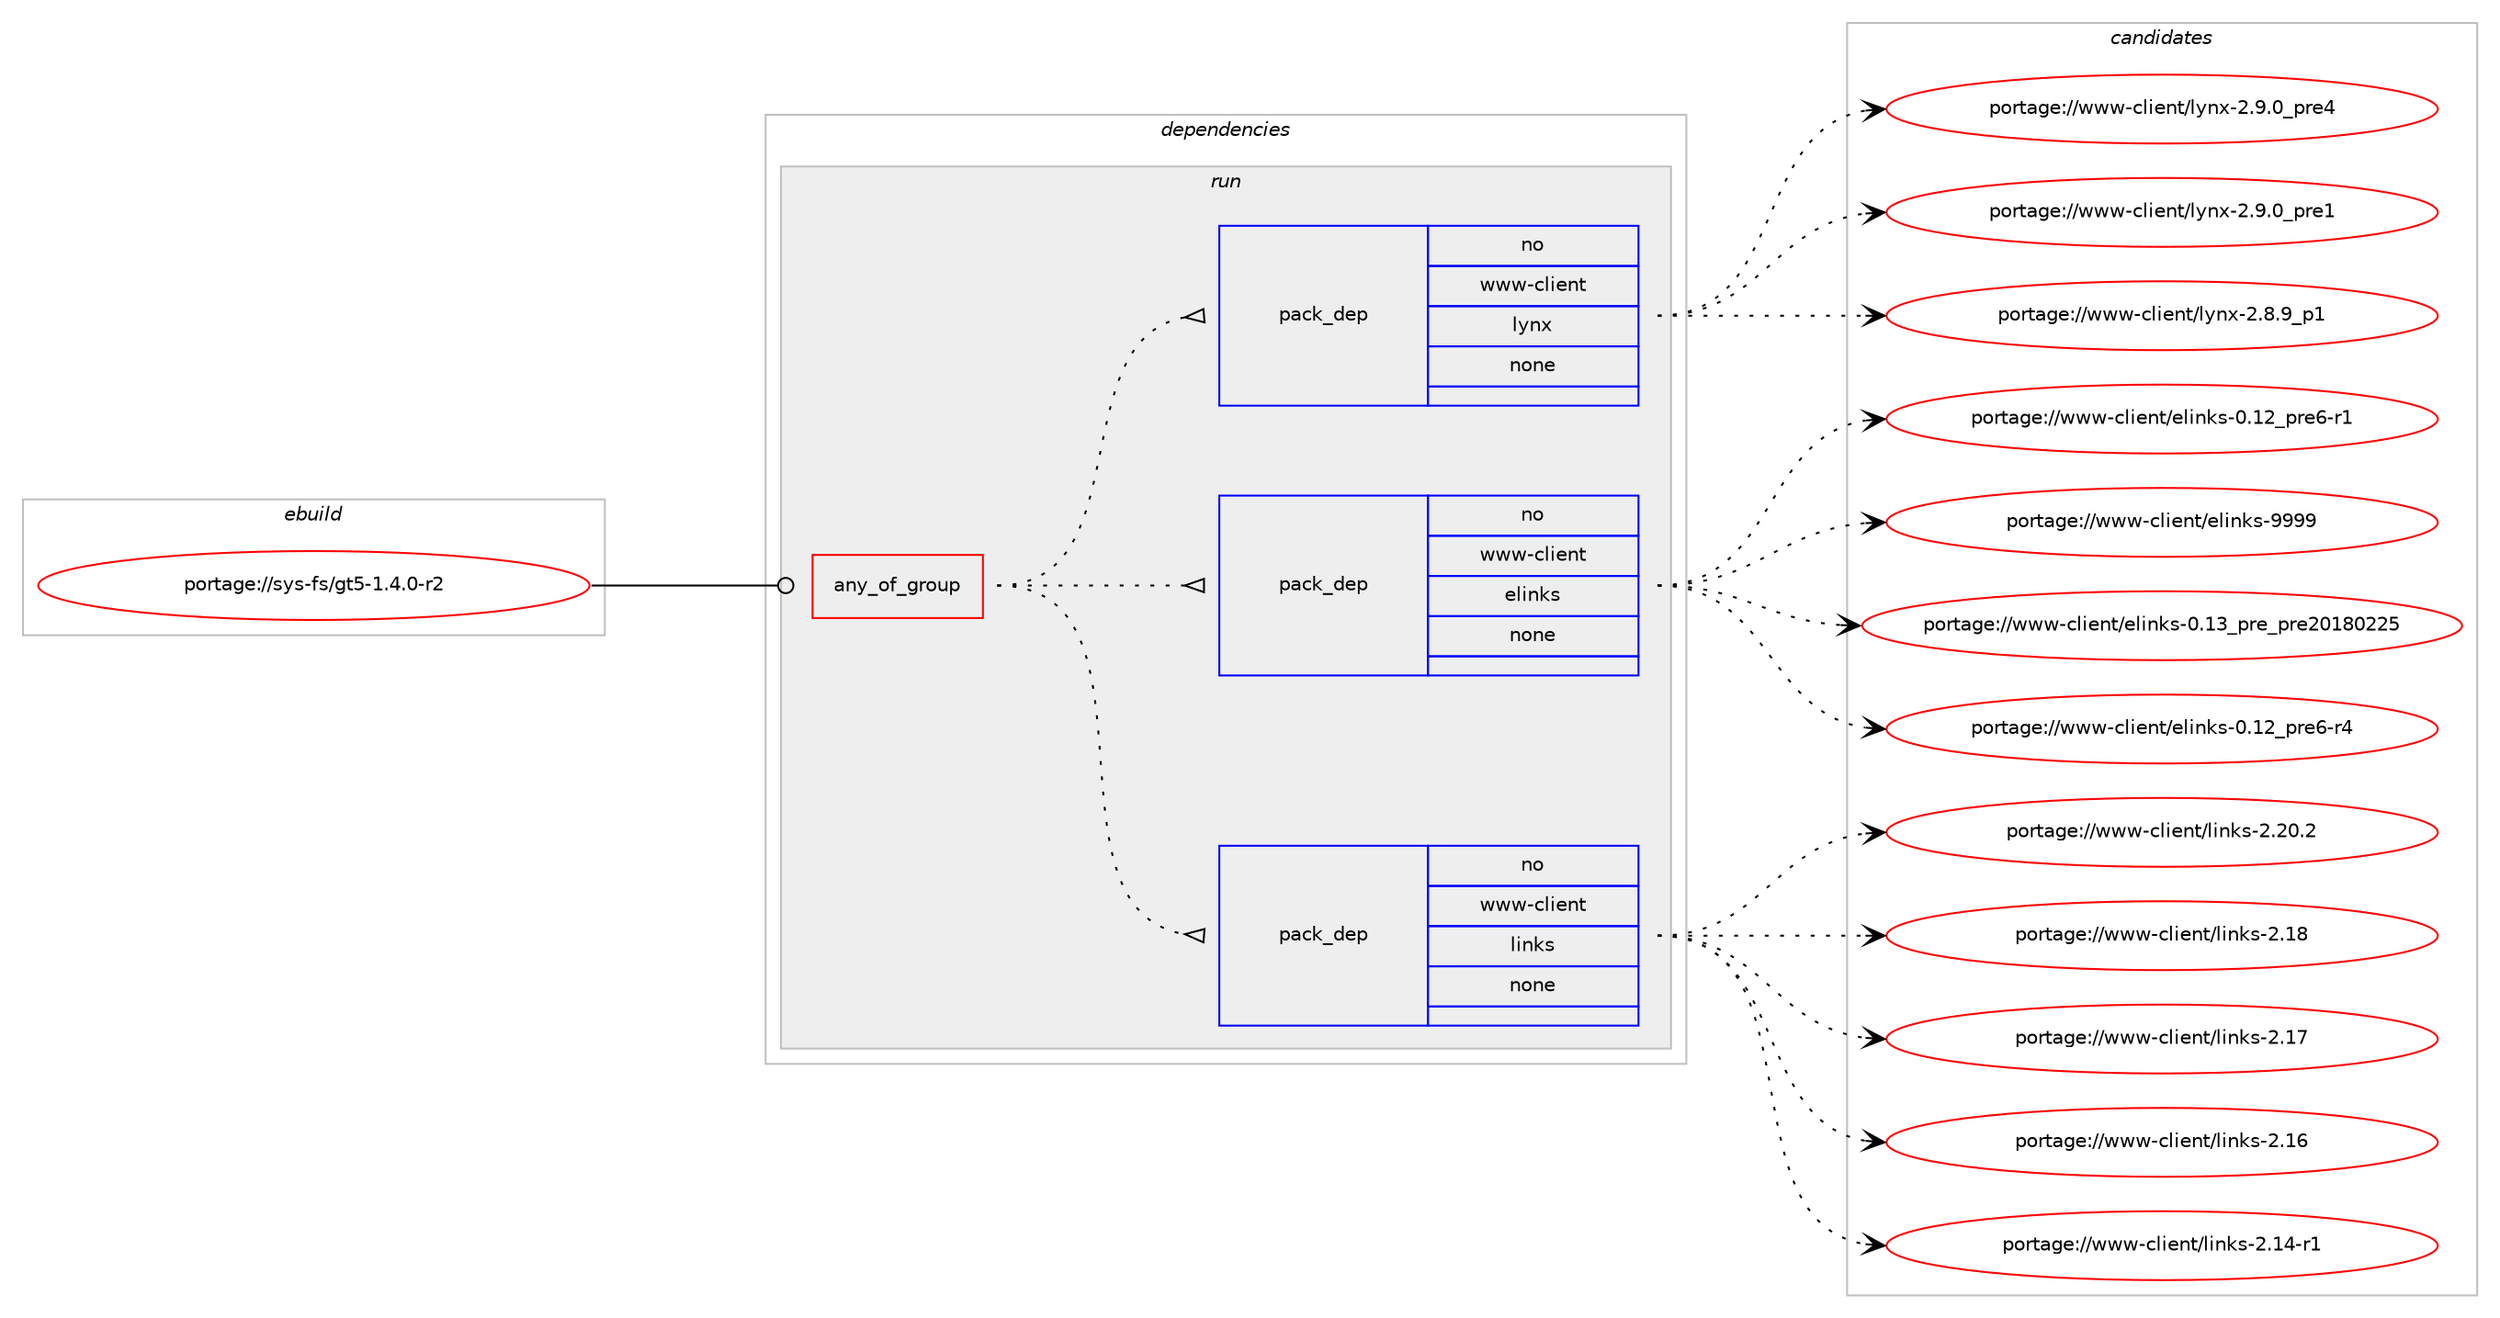 digraph prolog {

# *************
# Graph options
# *************

newrank=true;
concentrate=true;
compound=true;
graph [rankdir=LR,fontname=Helvetica,fontsize=10,ranksep=1.5];#, ranksep=2.5, nodesep=0.2];
edge  [arrowhead=vee];
node  [fontname=Helvetica,fontsize=10];

# **********
# The ebuild
# **********

subgraph cluster_leftcol {
color=gray;
rank=same;
label=<<i>ebuild</i>>;
id [label="portage://sys-fs/gt5-1.4.0-r2", color=red, width=4, href="../sys-fs/gt5-1.4.0-r2.svg"];
}

# ****************
# The dependencies
# ****************

subgraph cluster_midcol {
color=gray;
label=<<i>dependencies</i>>;
subgraph cluster_compile {
fillcolor="#eeeeee";
style=filled;
label=<<i>compile</i>>;
}
subgraph cluster_compileandrun {
fillcolor="#eeeeee";
style=filled;
label=<<i>compile and run</i>>;
}
subgraph cluster_run {
fillcolor="#eeeeee";
style=filled;
label=<<i>run</i>>;
subgraph any954 {
dependency43786 [label=<<TABLE BORDER="0" CELLBORDER="1" CELLSPACING="0" CELLPADDING="4"><TR><TD CELLPADDING="10">any_of_group</TD></TR></TABLE>>, shape=none, color=red];subgraph pack34240 {
dependency43787 [label=<<TABLE BORDER="0" CELLBORDER="1" CELLSPACING="0" CELLPADDING="4" WIDTH="220"><TR><TD ROWSPAN="6" CELLPADDING="30">pack_dep</TD></TR><TR><TD WIDTH="110">no</TD></TR><TR><TD>www-client</TD></TR><TR><TD>links</TD></TR><TR><TD>none</TD></TR><TR><TD></TD></TR></TABLE>>, shape=none, color=blue];
}
dependency43786:e -> dependency43787:w [weight=20,style="dotted",arrowhead="oinv"];
subgraph pack34241 {
dependency43788 [label=<<TABLE BORDER="0" CELLBORDER="1" CELLSPACING="0" CELLPADDING="4" WIDTH="220"><TR><TD ROWSPAN="6" CELLPADDING="30">pack_dep</TD></TR><TR><TD WIDTH="110">no</TD></TR><TR><TD>www-client</TD></TR><TR><TD>elinks</TD></TR><TR><TD>none</TD></TR><TR><TD></TD></TR></TABLE>>, shape=none, color=blue];
}
dependency43786:e -> dependency43788:w [weight=20,style="dotted",arrowhead="oinv"];
subgraph pack34242 {
dependency43789 [label=<<TABLE BORDER="0" CELLBORDER="1" CELLSPACING="0" CELLPADDING="4" WIDTH="220"><TR><TD ROWSPAN="6" CELLPADDING="30">pack_dep</TD></TR><TR><TD WIDTH="110">no</TD></TR><TR><TD>www-client</TD></TR><TR><TD>lynx</TD></TR><TR><TD>none</TD></TR><TR><TD></TD></TR></TABLE>>, shape=none, color=blue];
}
dependency43786:e -> dependency43789:w [weight=20,style="dotted",arrowhead="oinv"];
}
id:e -> dependency43786:w [weight=20,style="solid",arrowhead="odot"];
}
}

# **************
# The candidates
# **************

subgraph cluster_choices {
rank=same;
color=gray;
label=<<i>candidates</i>>;

subgraph choice34240 {
color=black;
nodesep=1;
choice11911911945991081051011101164710810511010711545504650484650 [label="portage://www-client/links-2.20.2", color=red, width=4,href="../www-client/links-2.20.2.svg"];
choice1191191194599108105101110116471081051101071154550464956 [label="portage://www-client/links-2.18", color=red, width=4,href="../www-client/links-2.18.svg"];
choice1191191194599108105101110116471081051101071154550464955 [label="portage://www-client/links-2.17", color=red, width=4,href="../www-client/links-2.17.svg"];
choice1191191194599108105101110116471081051101071154550464954 [label="portage://www-client/links-2.16", color=red, width=4,href="../www-client/links-2.16.svg"];
choice11911911945991081051011101164710810511010711545504649524511449 [label="portage://www-client/links-2.14-r1", color=red, width=4,href="../www-client/links-2.14-r1.svg"];
dependency43787:e -> choice11911911945991081051011101164710810511010711545504650484650:w [style=dotted,weight="100"];
dependency43787:e -> choice1191191194599108105101110116471081051101071154550464956:w [style=dotted,weight="100"];
dependency43787:e -> choice1191191194599108105101110116471081051101071154550464955:w [style=dotted,weight="100"];
dependency43787:e -> choice1191191194599108105101110116471081051101071154550464954:w [style=dotted,weight="100"];
dependency43787:e -> choice11911911945991081051011101164710810511010711545504649524511449:w [style=dotted,weight="100"];
}
subgraph choice34241 {
color=black;
nodesep=1;
choice1191191194599108105101110116471011081051101071154557575757 [label="portage://www-client/elinks-9999", color=red, width=4,href="../www-client/elinks-9999.svg"];
choice119119119459910810510111011647101108105110107115454846495195112114101951121141015048495648505053 [label="portage://www-client/elinks-0.13_pre_pre20180225", color=red, width=4,href="../www-client/elinks-0.13_pre_pre20180225.svg"];
choice119119119459910810510111011647101108105110107115454846495095112114101544511452 [label="portage://www-client/elinks-0.12_pre6-r4", color=red, width=4,href="../www-client/elinks-0.12_pre6-r4.svg"];
choice119119119459910810510111011647101108105110107115454846495095112114101544511449 [label="portage://www-client/elinks-0.12_pre6-r1", color=red, width=4,href="../www-client/elinks-0.12_pre6-r1.svg"];
dependency43788:e -> choice1191191194599108105101110116471011081051101071154557575757:w [style=dotted,weight="100"];
dependency43788:e -> choice119119119459910810510111011647101108105110107115454846495195112114101951121141015048495648505053:w [style=dotted,weight="100"];
dependency43788:e -> choice119119119459910810510111011647101108105110107115454846495095112114101544511452:w [style=dotted,weight="100"];
dependency43788:e -> choice119119119459910810510111011647101108105110107115454846495095112114101544511449:w [style=dotted,weight="100"];
}
subgraph choice34242 {
color=black;
nodesep=1;
choice1191191194599108105101110116471081211101204550465746489511211410152 [label="portage://www-client/lynx-2.9.0_pre4", color=red, width=4,href="../www-client/lynx-2.9.0_pre4.svg"];
choice1191191194599108105101110116471081211101204550465746489511211410149 [label="portage://www-client/lynx-2.9.0_pre1", color=red, width=4,href="../www-client/lynx-2.9.0_pre1.svg"];
choice1191191194599108105101110116471081211101204550465646579511249 [label="portage://www-client/lynx-2.8.9_p1", color=red, width=4,href="../www-client/lynx-2.8.9_p1.svg"];
dependency43789:e -> choice1191191194599108105101110116471081211101204550465746489511211410152:w [style=dotted,weight="100"];
dependency43789:e -> choice1191191194599108105101110116471081211101204550465746489511211410149:w [style=dotted,weight="100"];
dependency43789:e -> choice1191191194599108105101110116471081211101204550465646579511249:w [style=dotted,weight="100"];
}
}

}
